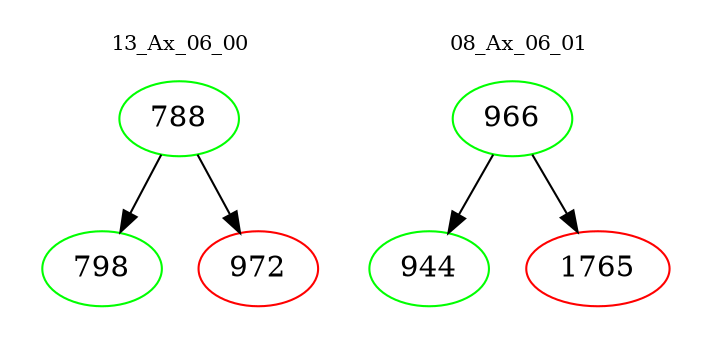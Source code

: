 digraph{
subgraph cluster_0 {
color = white
label = "13_Ax_06_00";
fontsize=10;
T0_788 [label="788", color="green"]
T0_788 -> T0_798 [color="black"]
T0_798 [label="798", color="green"]
T0_788 -> T0_972 [color="black"]
T0_972 [label="972", color="red"]
}
subgraph cluster_1 {
color = white
label = "08_Ax_06_01";
fontsize=10;
T1_966 [label="966", color="green"]
T1_966 -> T1_944 [color="black"]
T1_944 [label="944", color="green"]
T1_966 -> T1_1765 [color="black"]
T1_1765 [label="1765", color="red"]
}
}
